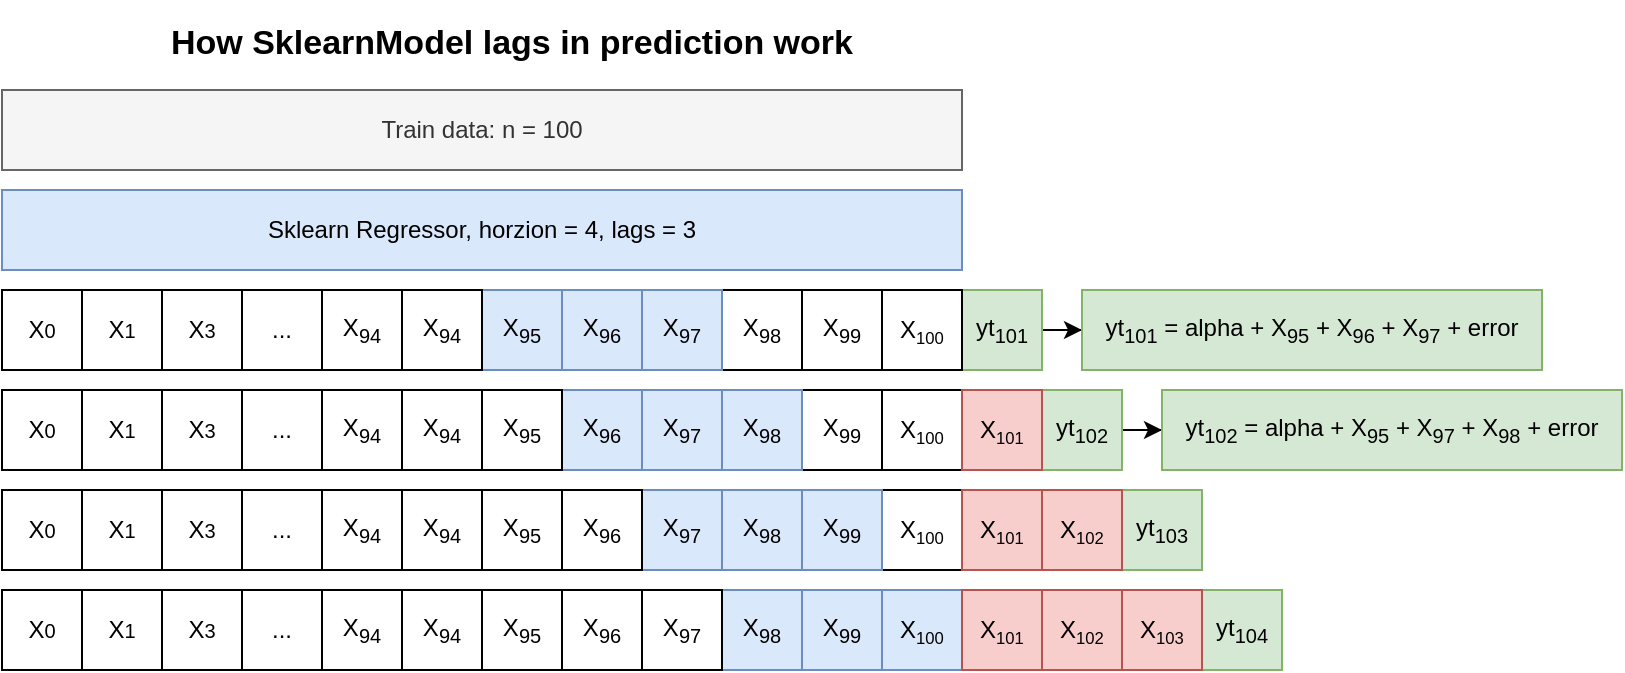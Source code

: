 <mxfile version="13.3.4" type="device"><diagram id="buZ4j0nXRnKCXZ71bAMR" name="Page-1"><mxGraphModel dx="1366" dy="685" grid="1" gridSize="10" guides="1" tooltips="1" connect="1" arrows="1" fold="1" page="1" pageScale="1" pageWidth="850" pageHeight="1100" math="0" shadow="0"><root><mxCell id="0"/><mxCell id="1" parent="0"/><mxCell id="Ygl14iS3Ak6LXM6dC3V7-4" value="&lt;span&gt;Train data: n = 100&lt;/span&gt;" style="rounded=0;whiteSpace=wrap;html=1;fillColor=#f5f5f5;strokeColor=#666666;fontColor=#333333;" vertex="1" parent="1"><mxGeometry x="40" y="320" width="480" height="40" as="geometry"/></mxCell><mxCell id="Ygl14iS3Ak6LXM6dC3V7-10" value="&lt;h1 style=&quot;font-size: 17px&quot;&gt;How SklearnModel lags in prediction work&lt;/h1&gt;" style="text;html=1;strokeColor=none;fillColor=none;spacing=5;spacingTop=-20;whiteSpace=wrap;overflow=hidden;rounded=0;fontSize=17;textDirection=ltr;align=center;verticalAlign=middle;" vertex="1" parent="1"><mxGeometry x="50" y="290" width="490" height="24" as="geometry"/></mxCell><mxCell id="Ygl14iS3Ak6LXM6dC3V7-19" value="&lt;span&gt;Sklearn Regressor, horzion = 4, lags = 3&lt;/span&gt;" style="rounded=0;whiteSpace=wrap;html=1;fillColor=#dae8fc;strokeColor=#6c8ebf;" vertex="1" parent="1"><mxGeometry x="40" y="370" width="480" height="40" as="geometry"/></mxCell><mxCell id="Ygl14iS3Ak6LXM6dC3V7-72" value="" style="edgeStyle=orthogonalEdgeStyle;rounded=0;orthogonalLoop=1;jettySize=auto;html=1;fontSize=17;" edge="1" parent="1" source="Ygl14iS3Ak6LXM6dC3V7-20" target="Ygl14iS3Ak6LXM6dC3V7-71"><mxGeometry relative="1" as="geometry"/></mxCell><mxCell id="Ygl14iS3Ak6LXM6dC3V7-20" value="yt&lt;sub&gt;101&lt;/sub&gt;" style="rounded=0;whiteSpace=wrap;html=1;fillColor=#d5e8d4;strokeColor=#82b366;" vertex="1" parent="1"><mxGeometry x="520" y="420" width="40" height="40" as="geometry"/></mxCell><mxCell id="Ygl14iS3Ak6LXM6dC3V7-71" value="yt&lt;sub&gt;101&lt;/sub&gt; = alpha + X&lt;sub&gt;95&lt;/sub&gt; + X&lt;sub&gt;96&lt;/sub&gt; + X&lt;sub&gt;97&lt;/sub&gt; + error" style="rounded=0;whiteSpace=wrap;html=1;fillColor=#d5e8d4;strokeColor=#82b366;" vertex="1" parent="1"><mxGeometry x="580" y="420" width="230" height="40" as="geometry"/></mxCell><mxCell id="Ygl14iS3Ak6LXM6dC3V7-21" value="X&lt;span style=&quot;font-size: 10px&quot;&gt;&lt;sub&gt;100&lt;/sub&gt;&lt;/span&gt;" style="rounded=0;whiteSpace=wrap;html=1;" vertex="1" parent="1"><mxGeometry x="480" y="420" width="40" height="40" as="geometry"/></mxCell><mxCell id="Ygl14iS3Ak6LXM6dC3V7-22" value="X&lt;sub&gt;99&lt;/sub&gt;" style="rounded=0;whiteSpace=wrap;html=1;" vertex="1" parent="1"><mxGeometry x="440" y="420" width="40" height="40" as="geometry"/></mxCell><mxCell id="Ygl14iS3Ak6LXM6dC3V7-23" value="X&lt;sub&gt;98&lt;/sub&gt;" style="rounded=0;whiteSpace=wrap;html=1;" vertex="1" parent="1"><mxGeometry x="400" y="420" width="40" height="40" as="geometry"/></mxCell><mxCell id="Ygl14iS3Ak6LXM6dC3V7-24" value="X&lt;sub&gt;97&lt;/sub&gt;" style="rounded=0;whiteSpace=wrap;html=1;fillColor=#dae8fc;strokeColor=#6c8ebf;" vertex="1" parent="1"><mxGeometry x="360" y="420" width="40" height="40" as="geometry"/></mxCell><mxCell id="Ygl14iS3Ak6LXM6dC3V7-25" value="X&lt;sub&gt;96&lt;/sub&gt;" style="rounded=0;whiteSpace=wrap;html=1;fillColor=#dae8fc;strokeColor=#6c8ebf;" vertex="1" parent="1"><mxGeometry x="320" y="420" width="40" height="40" as="geometry"/></mxCell><mxCell id="Ygl14iS3Ak6LXM6dC3V7-26" value="X&lt;sub&gt;95&lt;/sub&gt;" style="rounded=0;whiteSpace=wrap;html=1;fillColor=#dae8fc;strokeColor=#6c8ebf;" vertex="1" parent="1"><mxGeometry x="280" y="420" width="40" height="40" as="geometry"/></mxCell><mxCell id="Ygl14iS3Ak6LXM6dC3V7-27" value="X&lt;sub&gt;94&lt;/sub&gt;" style="rounded=0;whiteSpace=wrap;html=1;" vertex="1" parent="1"><mxGeometry x="240" y="420" width="40" height="40" as="geometry"/></mxCell><mxCell id="Ygl14iS3Ak6LXM6dC3V7-28" value="X&lt;sub&gt;94&lt;/sub&gt;" style="rounded=0;whiteSpace=wrap;html=1;" vertex="1" parent="1"><mxGeometry x="200" y="420" width="40" height="40" as="geometry"/></mxCell><mxCell id="Ygl14iS3Ak6LXM6dC3V7-29" value="..." style="rounded=0;whiteSpace=wrap;html=1;" vertex="1" parent="1"><mxGeometry x="160" y="420" width="40" height="40" as="geometry"/></mxCell><mxCell id="Ygl14iS3Ak6LXM6dC3V7-30" value="X&lt;span style=&quot;font-size: 10px&quot;&gt;0&lt;/span&gt;" style="rounded=0;whiteSpace=wrap;html=1;" vertex="1" parent="1"><mxGeometry x="40" y="420" width="40" height="40" as="geometry"/></mxCell><mxCell id="Ygl14iS3Ak6LXM6dC3V7-73" value="X&lt;span style=&quot;font-size: 10px&quot;&gt;1&lt;/span&gt;" style="rounded=0;whiteSpace=wrap;html=1;" vertex="1" parent="1"><mxGeometry x="80" y="420" width="40" height="40" as="geometry"/></mxCell><mxCell id="Ygl14iS3Ak6LXM6dC3V7-87" value="X&lt;span style=&quot;font-size: 10px&quot;&gt;3&lt;/span&gt;" style="rounded=0;whiteSpace=wrap;html=1;" vertex="1" parent="1"><mxGeometry x="120" y="420" width="40" height="40" as="geometry"/></mxCell><mxCell id="Ygl14iS3Ak6LXM6dC3V7-134" value="" style="edgeStyle=orthogonalEdgeStyle;rounded=0;orthogonalLoop=1;jettySize=auto;html=1;fontSize=17;" edge="1" parent="1" source="Ygl14iS3Ak6LXM6dC3V7-88" target="Ygl14iS3Ak6LXM6dC3V7-133"><mxGeometry relative="1" as="geometry"/></mxCell><mxCell id="Ygl14iS3Ak6LXM6dC3V7-88" value="yt&lt;sub&gt;102&lt;/sub&gt;" style="rounded=0;whiteSpace=wrap;html=1;fillColor=#d5e8d4;strokeColor=#82b366;" vertex="1" parent="1"><mxGeometry x="560" y="470" width="40" height="40" as="geometry"/></mxCell><mxCell id="Ygl14iS3Ak6LXM6dC3V7-89" value="X&lt;span style=&quot;font-size: 10px&quot;&gt;&lt;sub&gt;100&lt;/sub&gt;&lt;/span&gt;" style="rounded=0;whiteSpace=wrap;html=1;" vertex="1" parent="1"><mxGeometry x="480" y="470" width="40" height="40" as="geometry"/></mxCell><mxCell id="Ygl14iS3Ak6LXM6dC3V7-90" value="X&lt;sub&gt;99&lt;/sub&gt;" style="rounded=0;whiteSpace=wrap;html=1;" vertex="1" parent="1"><mxGeometry x="440" y="470" width="40" height="40" as="geometry"/></mxCell><mxCell id="Ygl14iS3Ak6LXM6dC3V7-91" value="X&lt;sub&gt;98&lt;/sub&gt;" style="rounded=0;whiteSpace=wrap;html=1;fillColor=#dae8fc;strokeColor=#6c8ebf;" vertex="1" parent="1"><mxGeometry x="400" y="470" width="40" height="40" as="geometry"/></mxCell><mxCell id="Ygl14iS3Ak6LXM6dC3V7-92" value="X&lt;sub&gt;97&lt;/sub&gt;" style="rounded=0;whiteSpace=wrap;html=1;fillColor=#dae8fc;strokeColor=#6c8ebf;" vertex="1" parent="1"><mxGeometry x="360" y="470" width="40" height="40" as="geometry"/></mxCell><mxCell id="Ygl14iS3Ak6LXM6dC3V7-93" value="X&lt;sub&gt;96&lt;/sub&gt;" style="rounded=0;whiteSpace=wrap;html=1;fillColor=#dae8fc;strokeColor=#6c8ebf;" vertex="1" parent="1"><mxGeometry x="320" y="470" width="40" height="40" as="geometry"/></mxCell><mxCell id="Ygl14iS3Ak6LXM6dC3V7-94" value="X&lt;sub&gt;95&lt;/sub&gt;" style="rounded=0;whiteSpace=wrap;html=1;" vertex="1" parent="1"><mxGeometry x="280" y="470" width="40" height="40" as="geometry"/></mxCell><mxCell id="Ygl14iS3Ak6LXM6dC3V7-95" value="X&lt;sub&gt;94&lt;/sub&gt;" style="rounded=0;whiteSpace=wrap;html=1;" vertex="1" parent="1"><mxGeometry x="240" y="470" width="40" height="40" as="geometry"/></mxCell><mxCell id="Ygl14iS3Ak6LXM6dC3V7-96" value="X&lt;sub&gt;94&lt;/sub&gt;" style="rounded=0;whiteSpace=wrap;html=1;" vertex="1" parent="1"><mxGeometry x="200" y="470" width="40" height="40" as="geometry"/></mxCell><mxCell id="Ygl14iS3Ak6LXM6dC3V7-97" value="..." style="rounded=0;whiteSpace=wrap;html=1;" vertex="1" parent="1"><mxGeometry x="160" y="470" width="40" height="40" as="geometry"/></mxCell><mxCell id="Ygl14iS3Ak6LXM6dC3V7-98" value="X&lt;span style=&quot;font-size: 10px&quot;&gt;0&lt;/span&gt;" style="rounded=0;whiteSpace=wrap;html=1;" vertex="1" parent="1"><mxGeometry x="40" y="470" width="40" height="40" as="geometry"/></mxCell><mxCell id="Ygl14iS3Ak6LXM6dC3V7-99" value="X&lt;span style=&quot;font-size: 10px&quot;&gt;1&lt;/span&gt;" style="rounded=0;whiteSpace=wrap;html=1;" vertex="1" parent="1"><mxGeometry x="80" y="470" width="40" height="40" as="geometry"/></mxCell><mxCell id="Ygl14iS3Ak6LXM6dC3V7-100" value="X&lt;span style=&quot;font-size: 10px&quot;&gt;3&lt;/span&gt;" style="rounded=0;whiteSpace=wrap;html=1;" vertex="1" parent="1"><mxGeometry x="120" y="470" width="40" height="40" as="geometry"/></mxCell><mxCell id="Ygl14iS3Ak6LXM6dC3V7-101" value="X&lt;span style=&quot;font-size: 10px&quot;&gt;&lt;sub&gt;101&lt;/sub&gt;&lt;/span&gt;" style="rounded=0;whiteSpace=wrap;html=1;fillColor=#f8cecc;strokeColor=#b85450;" vertex="1" parent="1"><mxGeometry x="520" y="470" width="40" height="40" as="geometry"/></mxCell><mxCell id="Ygl14iS3Ak6LXM6dC3V7-102" value="yt&lt;sub&gt;103&lt;/sub&gt;" style="rounded=0;whiteSpace=wrap;html=1;fillColor=#d5e8d4;strokeColor=#82b366;" vertex="1" parent="1"><mxGeometry x="600" y="520" width="40" height="40" as="geometry"/></mxCell><mxCell id="Ygl14iS3Ak6LXM6dC3V7-103" value="X&lt;span style=&quot;font-size: 10px&quot;&gt;&lt;sub&gt;100&lt;/sub&gt;&lt;/span&gt;" style="rounded=0;whiteSpace=wrap;html=1;" vertex="1" parent="1"><mxGeometry x="480" y="520" width="40" height="40" as="geometry"/></mxCell><mxCell id="Ygl14iS3Ak6LXM6dC3V7-104" value="X&lt;sub&gt;99&lt;/sub&gt;" style="rounded=0;whiteSpace=wrap;html=1;fillColor=#dae8fc;strokeColor=#6c8ebf;" vertex="1" parent="1"><mxGeometry x="440" y="520" width="40" height="40" as="geometry"/></mxCell><mxCell id="Ygl14iS3Ak6LXM6dC3V7-105" value="X&lt;sub&gt;98&lt;/sub&gt;" style="rounded=0;whiteSpace=wrap;html=1;fillColor=#dae8fc;strokeColor=#6c8ebf;" vertex="1" parent="1"><mxGeometry x="400" y="520" width="40" height="40" as="geometry"/></mxCell><mxCell id="Ygl14iS3Ak6LXM6dC3V7-106" value="X&lt;sub&gt;97&lt;/sub&gt;" style="rounded=0;whiteSpace=wrap;html=1;fillColor=#dae8fc;strokeColor=#6c8ebf;" vertex="1" parent="1"><mxGeometry x="360" y="520" width="40" height="40" as="geometry"/></mxCell><mxCell id="Ygl14iS3Ak6LXM6dC3V7-107" value="X&lt;sub&gt;96&lt;/sub&gt;" style="rounded=0;whiteSpace=wrap;html=1;" vertex="1" parent="1"><mxGeometry x="320" y="520" width="40" height="40" as="geometry"/></mxCell><mxCell id="Ygl14iS3Ak6LXM6dC3V7-108" value="X&lt;sub&gt;95&lt;/sub&gt;" style="rounded=0;whiteSpace=wrap;html=1;" vertex="1" parent="1"><mxGeometry x="280" y="520" width="40" height="40" as="geometry"/></mxCell><mxCell id="Ygl14iS3Ak6LXM6dC3V7-109" value="X&lt;sub&gt;94&lt;/sub&gt;" style="rounded=0;whiteSpace=wrap;html=1;" vertex="1" parent="1"><mxGeometry x="240" y="520" width="40" height="40" as="geometry"/></mxCell><mxCell id="Ygl14iS3Ak6LXM6dC3V7-110" value="X&lt;sub&gt;94&lt;/sub&gt;" style="rounded=0;whiteSpace=wrap;html=1;" vertex="1" parent="1"><mxGeometry x="200" y="520" width="40" height="40" as="geometry"/></mxCell><mxCell id="Ygl14iS3Ak6LXM6dC3V7-111" value="..." style="rounded=0;whiteSpace=wrap;html=1;" vertex="1" parent="1"><mxGeometry x="160" y="520" width="40" height="40" as="geometry"/></mxCell><mxCell id="Ygl14iS3Ak6LXM6dC3V7-112" value="X&lt;span style=&quot;font-size: 10px&quot;&gt;0&lt;/span&gt;" style="rounded=0;whiteSpace=wrap;html=1;" vertex="1" parent="1"><mxGeometry x="40" y="520" width="40" height="40" as="geometry"/></mxCell><mxCell id="Ygl14iS3Ak6LXM6dC3V7-113" value="X&lt;span style=&quot;font-size: 10px&quot;&gt;1&lt;/span&gt;" style="rounded=0;whiteSpace=wrap;html=1;" vertex="1" parent="1"><mxGeometry x="80" y="520" width="40" height="40" as="geometry"/></mxCell><mxCell id="Ygl14iS3Ak6LXM6dC3V7-114" value="X&lt;span style=&quot;font-size: 10px&quot;&gt;3&lt;/span&gt;" style="rounded=0;whiteSpace=wrap;html=1;" vertex="1" parent="1"><mxGeometry x="120" y="520" width="40" height="40" as="geometry"/></mxCell><mxCell id="Ygl14iS3Ak6LXM6dC3V7-115" value="X&lt;span style=&quot;font-size: 10px&quot;&gt;&lt;sub&gt;101&lt;/sub&gt;&lt;/span&gt;" style="rounded=0;whiteSpace=wrap;html=1;fillColor=#f8cecc;strokeColor=#b85450;" vertex="1" parent="1"><mxGeometry x="520" y="520" width="40" height="40" as="geometry"/></mxCell><mxCell id="Ygl14iS3Ak6LXM6dC3V7-116" value="X&lt;span style=&quot;font-size: 10px&quot;&gt;&lt;sub&gt;102&lt;/sub&gt;&lt;/span&gt;" style="rounded=0;whiteSpace=wrap;html=1;fillColor=#f8cecc;strokeColor=#b85450;" vertex="1" parent="1"><mxGeometry x="560" y="520" width="40" height="40" as="geometry"/></mxCell><mxCell id="Ygl14iS3Ak6LXM6dC3V7-117" value="yt&lt;sub&gt;104&lt;/sub&gt;" style="rounded=0;whiteSpace=wrap;html=1;fillColor=#d5e8d4;strokeColor=#82b366;" vertex="1" parent="1"><mxGeometry x="640" y="570" width="40" height="40" as="geometry"/></mxCell><mxCell id="Ygl14iS3Ak6LXM6dC3V7-118" value="X&lt;span style=&quot;font-size: 10px&quot;&gt;&lt;sub&gt;100&lt;/sub&gt;&lt;/span&gt;" style="rounded=0;whiteSpace=wrap;html=1;fillColor=#dae8fc;strokeColor=#6c8ebf;" vertex="1" parent="1"><mxGeometry x="480" y="570" width="40" height="40" as="geometry"/></mxCell><mxCell id="Ygl14iS3Ak6LXM6dC3V7-119" value="X&lt;sub&gt;99&lt;/sub&gt;" style="rounded=0;whiteSpace=wrap;html=1;fillColor=#dae8fc;strokeColor=#6c8ebf;" vertex="1" parent="1"><mxGeometry x="440" y="570" width="40" height="40" as="geometry"/></mxCell><mxCell id="Ygl14iS3Ak6LXM6dC3V7-120" value="X&lt;sub&gt;98&lt;/sub&gt;" style="rounded=0;whiteSpace=wrap;html=1;fillColor=#dae8fc;strokeColor=#6c8ebf;" vertex="1" parent="1"><mxGeometry x="400" y="570" width="40" height="40" as="geometry"/></mxCell><mxCell id="Ygl14iS3Ak6LXM6dC3V7-121" value="X&lt;sub&gt;97&lt;/sub&gt;" style="rounded=0;whiteSpace=wrap;html=1;" vertex="1" parent="1"><mxGeometry x="360" y="570" width="40" height="40" as="geometry"/></mxCell><mxCell id="Ygl14iS3Ak6LXM6dC3V7-122" value="X&lt;sub&gt;96&lt;/sub&gt;" style="rounded=0;whiteSpace=wrap;html=1;" vertex="1" parent="1"><mxGeometry x="320" y="570" width="40" height="40" as="geometry"/></mxCell><mxCell id="Ygl14iS3Ak6LXM6dC3V7-123" value="X&lt;sub&gt;95&lt;/sub&gt;" style="rounded=0;whiteSpace=wrap;html=1;" vertex="1" parent="1"><mxGeometry x="280" y="570" width="40" height="40" as="geometry"/></mxCell><mxCell id="Ygl14iS3Ak6LXM6dC3V7-124" value="X&lt;sub&gt;94&lt;/sub&gt;" style="rounded=0;whiteSpace=wrap;html=1;" vertex="1" parent="1"><mxGeometry x="240" y="570" width="40" height="40" as="geometry"/></mxCell><mxCell id="Ygl14iS3Ak6LXM6dC3V7-125" value="X&lt;sub&gt;94&lt;/sub&gt;" style="rounded=0;whiteSpace=wrap;html=1;" vertex="1" parent="1"><mxGeometry x="200" y="570" width="40" height="40" as="geometry"/></mxCell><mxCell id="Ygl14iS3Ak6LXM6dC3V7-126" value="..." style="rounded=0;whiteSpace=wrap;html=1;" vertex="1" parent="1"><mxGeometry x="160" y="570" width="40" height="40" as="geometry"/></mxCell><mxCell id="Ygl14iS3Ak6LXM6dC3V7-127" value="X&lt;span style=&quot;font-size: 10px&quot;&gt;0&lt;/span&gt;" style="rounded=0;whiteSpace=wrap;html=1;" vertex="1" parent="1"><mxGeometry x="40" y="570" width="40" height="40" as="geometry"/></mxCell><mxCell id="Ygl14iS3Ak6LXM6dC3V7-128" value="X&lt;span style=&quot;font-size: 10px&quot;&gt;1&lt;/span&gt;" style="rounded=0;whiteSpace=wrap;html=1;" vertex="1" parent="1"><mxGeometry x="80" y="570" width="40" height="40" as="geometry"/></mxCell><mxCell id="Ygl14iS3Ak6LXM6dC3V7-129" value="X&lt;span style=&quot;font-size: 10px&quot;&gt;3&lt;/span&gt;" style="rounded=0;whiteSpace=wrap;html=1;" vertex="1" parent="1"><mxGeometry x="120" y="570" width="40" height="40" as="geometry"/></mxCell><mxCell id="Ygl14iS3Ak6LXM6dC3V7-130" value="X&lt;span style=&quot;font-size: 10px&quot;&gt;&lt;sub&gt;101&lt;/sub&gt;&lt;/span&gt;" style="rounded=0;whiteSpace=wrap;html=1;fillColor=#f8cecc;strokeColor=#b85450;" vertex="1" parent="1"><mxGeometry x="520" y="570" width="40" height="40" as="geometry"/></mxCell><mxCell id="Ygl14iS3Ak6LXM6dC3V7-131" value="X&lt;span style=&quot;font-size: 10px&quot;&gt;&lt;sub&gt;102&lt;/sub&gt;&lt;/span&gt;" style="rounded=0;whiteSpace=wrap;html=1;fillColor=#f8cecc;strokeColor=#b85450;" vertex="1" parent="1"><mxGeometry x="560" y="570" width="40" height="40" as="geometry"/></mxCell><mxCell id="Ygl14iS3Ak6LXM6dC3V7-132" value="X&lt;span style=&quot;font-size: 10px&quot;&gt;&lt;sub&gt;103&lt;/sub&gt;&lt;/span&gt;" style="rounded=0;whiteSpace=wrap;html=1;fillColor=#f8cecc;strokeColor=#b85450;" vertex="1" parent="1"><mxGeometry x="600" y="570" width="40" height="40" as="geometry"/></mxCell><mxCell id="Ygl14iS3Ak6LXM6dC3V7-133" value="yt&lt;sub&gt;102&lt;/sub&gt;&amp;nbsp;= alpha + X&lt;sub&gt;95&lt;/sub&gt;&amp;nbsp;+ X&lt;sub&gt;97&lt;/sub&gt;&amp;nbsp;+ X&lt;sub&gt;98&lt;/sub&gt;&amp;nbsp;+ error" style="rounded=0;whiteSpace=wrap;html=1;fillColor=#d5e8d4;strokeColor=#82b366;" vertex="1" parent="1"><mxGeometry x="620" y="470" width="230" height="40" as="geometry"/></mxCell></root></mxGraphModel></diagram></mxfile>